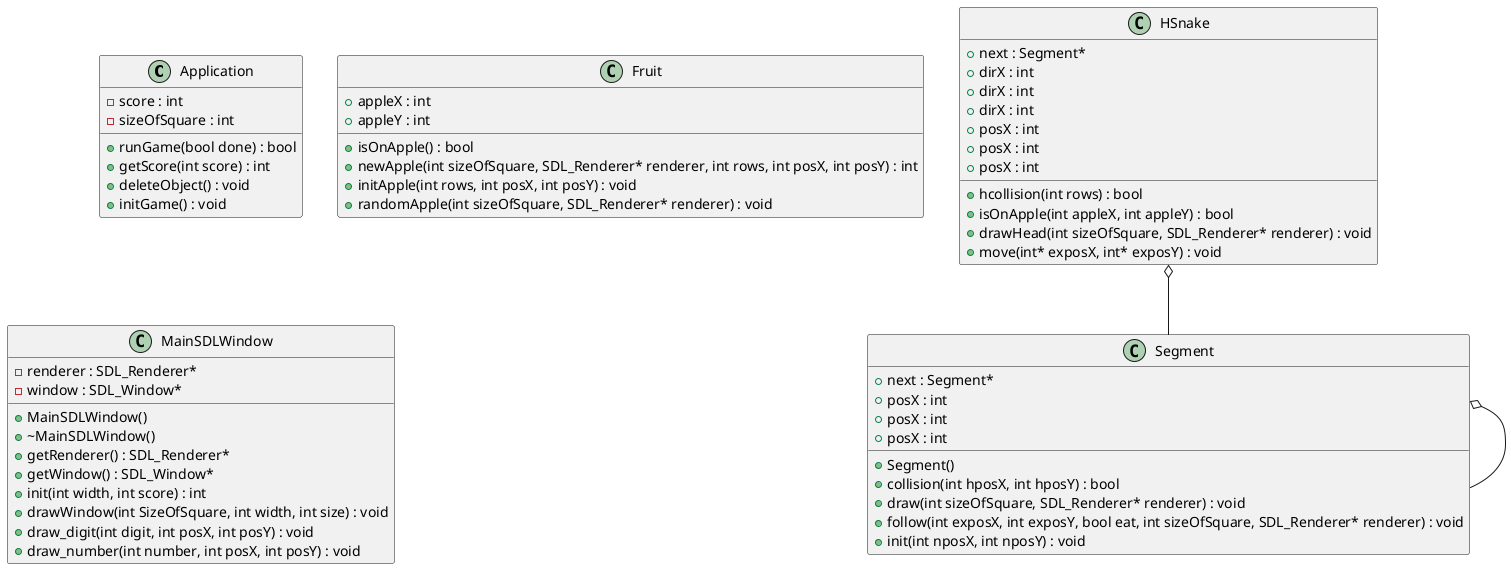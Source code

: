 @startuml





/' Objects '/

class Application {
	+runGame(bool done) : bool
	+getScore(int score) : int
	-score : int
	-sizeOfSquare : int
	+deleteObject() : void
	+initGame() : void
}


class Fruit {
	+isOnApple() : bool
	+appleX : int
	+appleY : int
	+newApple(int sizeOfSquare, SDL_Renderer* renderer, int rows, int posX, int posY) : int
	+initApple(int rows, int posX, int posY) : void
	+randomApple(int sizeOfSquare, SDL_Renderer* renderer) : void
}


class HSnake {
	+next : Segment*
	+hcollision(int rows) : bool
	+isOnApple(int appleX, int appleY) : bool
	+dirX : int
	+dirX : int
	+dirX : int
	+posX : int
	+posX : int
	+posX : int
	+drawHead(int sizeOfSquare, SDL_Renderer* renderer) : void
	+move(int* exposX, int* exposY) : void
}


class MainSDLWindow {
	+MainSDLWindow()
	+~MainSDLWindow()
	+getRenderer() : SDL_Renderer*
	-renderer : SDL_Renderer*
	+getWindow() : SDL_Window*
	-window : SDL_Window*
	+init(int width, int score) : int
	+drawWindow(int SizeOfSquare, int width, int size) : void
	+draw_digit(int digit, int posX, int posY) : void
	+draw_number(int number, int posX, int posY) : void
}


class Segment {
	+Segment()
	+next : Segment*
	+collision(int hposX, int hposY) : bool
	+posX : int
	+posX : int
	+posX : int
	+draw(int sizeOfSquare, SDL_Renderer* renderer) : void
	+follow(int exposX, int exposY, bool eat, int sizeOfSquare, SDL_Renderer* renderer) : void
	+init(int nposX, int nposY) : void
}





/' Inheritance relationships '/




/' Aggregation relationships '/

.HSnake o-- .Segment


.Segment o-- .Segment






/' Nested objects '/



@enduml

